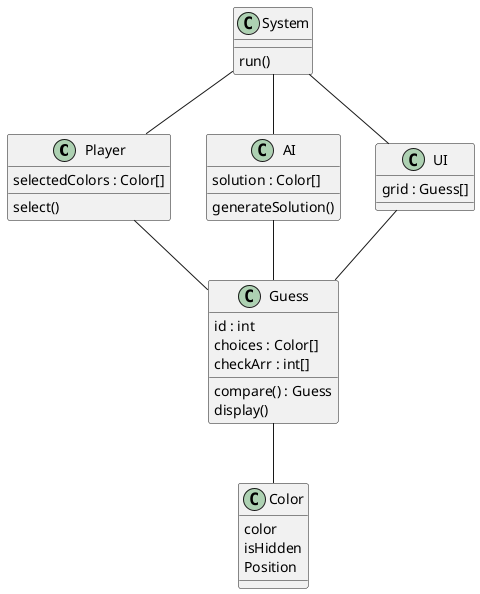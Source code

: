 @startuml
class Player{
    selectedColors : Color[]
    select()
}

class AI{
    solution : Color[]
    generateSolution()
}

class Color{
    color
    isHidden
    Position
}

class System{
    run()
}

class Guess{
    id : int
    choices : Color[]
    checkArr : int[]
        /'
        0 = forkert plads, forkert farve
        1 = rigtig farve, forkert plads
        2 = rigtig farve, rigtig plads
        '/

    compare() : Guess
    display()
}

class UI{
    grid : Guess[]
}
UI -- Guess
Guess -- Color
System -- Player
System -- AI
System -- UI
Player -- Guess
AI -- Guess


@enduml